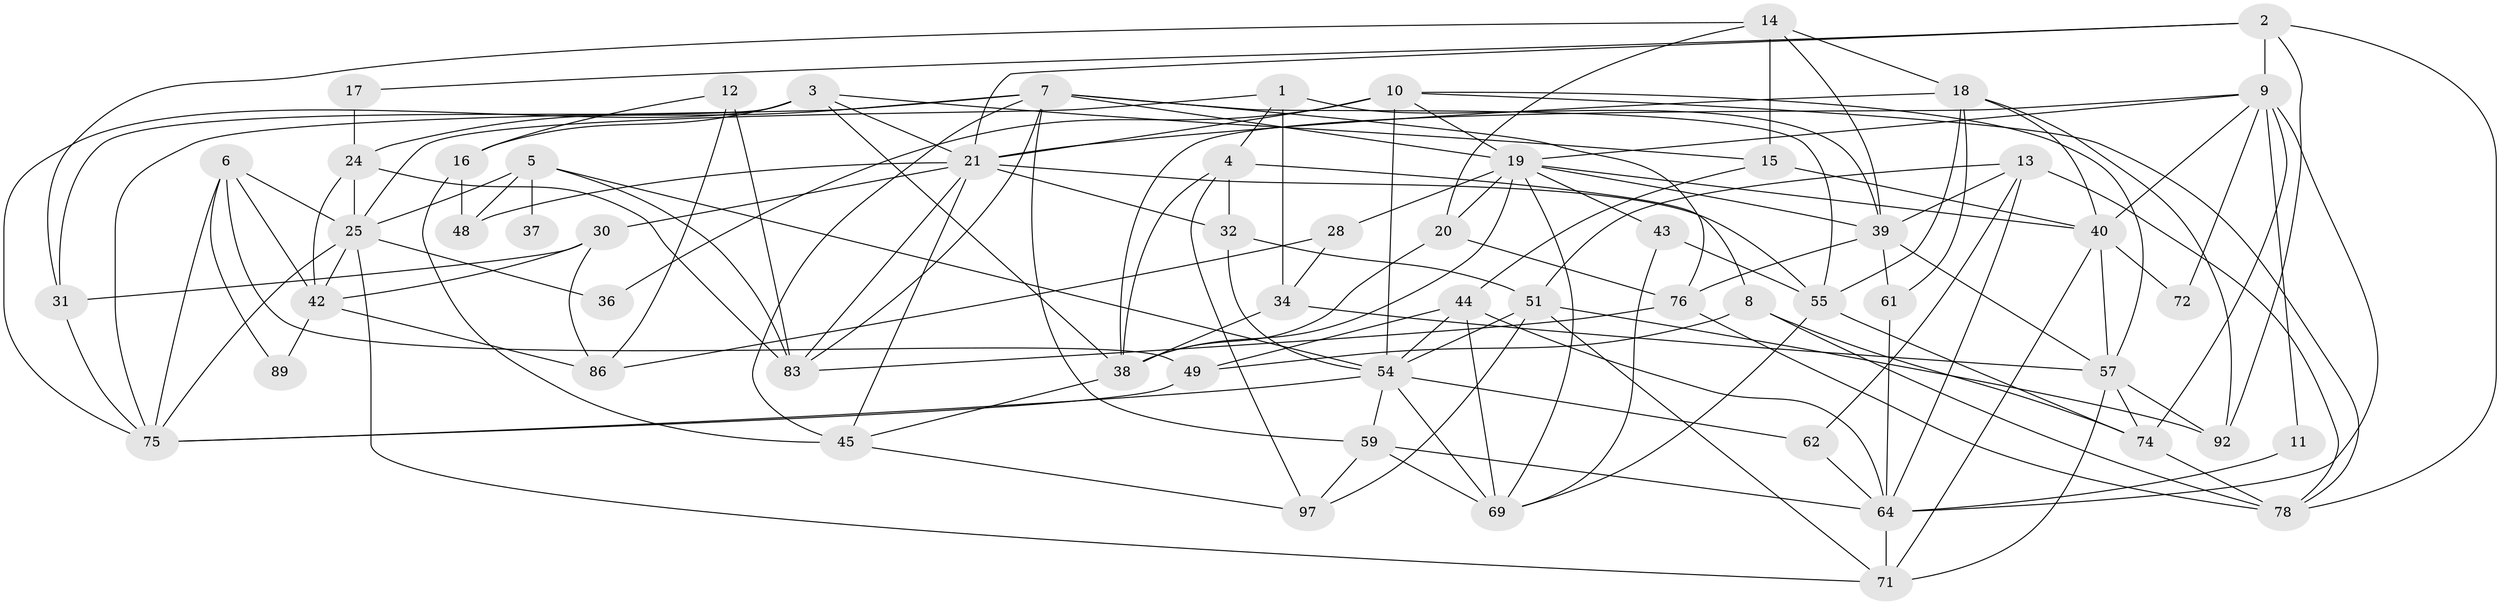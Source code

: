 // Generated by graph-tools (version 1.1) at 2025/52/02/27/25 19:52:09]
// undirected, 59 vertices, 148 edges
graph export_dot {
graph [start="1"]
  node [color=gray90,style=filled];
  1 [super="+90"];
  2 [super="+35"];
  3 [super="+50"];
  4 [super="+91"];
  5 [super="+87"];
  6 [super="+63"];
  7 [super="+26"];
  8 [super="+85"];
  9 [super="+56"];
  10 [super="+53"];
  11;
  12;
  13 [super="+47"];
  14 [super="+88"];
  15 [super="+52"];
  16 [super="+23"];
  17;
  18 [super="+68"];
  19 [super="+33"];
  20 [super="+22"];
  21 [super="+94"];
  24 [super="+29"];
  25 [super="+27"];
  28 [super="+41"];
  30 [super="+73"];
  31 [super="+60"];
  32;
  34 [super="+98"];
  36;
  37;
  38 [super="+46"];
  39 [super="+84"];
  40 [super="+58"];
  42;
  43;
  44 [super="+77"];
  45 [super="+96"];
  48;
  49;
  51 [super="+82"];
  54 [super="+70"];
  55 [super="+66"];
  57 [super="+67"];
  59 [super="+81"];
  61;
  62;
  64 [super="+65"];
  69 [super="+80"];
  71 [super="+99"];
  72;
  74;
  75 [super="+95"];
  76;
  78 [super="+79"];
  83 [super="+93"];
  86;
  89;
  92;
  97;
  1 -- 25;
  1 -- 39 [weight=2];
  1 -- 4;
  1 -- 34;
  2 -- 78;
  2 -- 17;
  2 -- 21;
  2 -- 9;
  2 -- 92;
  3 -- 38;
  3 -- 16;
  3 -- 75;
  3 -- 21;
  3 -- 31;
  3 -- 15;
  4 -- 32 [weight=2];
  4 -- 97;
  4 -- 8;
  4 -- 38;
  5 -- 48;
  5 -- 37 [weight=2];
  5 -- 83;
  5 -- 54;
  5 -- 25;
  6 -- 25;
  6 -- 42;
  6 -- 89;
  6 -- 49;
  6 -- 75;
  7 -- 76;
  7 -- 19;
  7 -- 83;
  7 -- 24;
  7 -- 59;
  7 -- 45;
  7 -- 55;
  7 -- 75;
  8 -- 49;
  8 -- 74;
  8 -- 78;
  9 -- 64;
  9 -- 11;
  9 -- 38;
  9 -- 40;
  9 -- 74;
  9 -- 72;
  9 -- 19;
  10 -- 57;
  10 -- 21;
  10 -- 19;
  10 -- 78;
  10 -- 36;
  10 -- 54;
  11 -- 64;
  12 -- 86;
  12 -- 16;
  12 -- 83;
  13 -- 62;
  13 -- 78;
  13 -- 64;
  13 -- 51;
  13 -- 39;
  14 -- 15;
  14 -- 39;
  14 -- 18;
  14 -- 31;
  14 -- 20;
  15 -- 44;
  15 -- 40;
  16 -- 45;
  16 -- 48;
  17 -- 24 [weight=2];
  18 -- 61;
  18 -- 21;
  18 -- 40;
  18 -- 92;
  18 -- 55;
  19 -- 43;
  19 -- 69;
  19 -- 38;
  19 -- 39;
  19 -- 40;
  19 -- 20;
  19 -- 28;
  20 -- 38;
  20 -- 76;
  21 -- 48;
  21 -- 55;
  21 -- 32;
  21 -- 83;
  21 -- 30 [weight=2];
  21 -- 45;
  24 -- 42;
  24 -- 25;
  24 -- 83;
  25 -- 71;
  25 -- 42;
  25 -- 36;
  25 -- 75;
  28 -- 34 [weight=2];
  28 -- 86;
  30 -- 86;
  30 -- 42;
  30 -- 31;
  31 -- 75;
  32 -- 54;
  32 -- 51;
  34 -- 38;
  34 -- 57;
  38 -- 45;
  39 -- 76;
  39 -- 61;
  39 -- 57;
  40 -- 72;
  40 -- 57;
  40 -- 71;
  42 -- 86;
  42 -- 89;
  43 -- 69;
  43 -- 55;
  44 -- 49;
  44 -- 69;
  44 -- 64;
  44 -- 54;
  45 -- 97;
  49 -- 75;
  51 -- 71;
  51 -- 54;
  51 -- 97;
  51 -- 92;
  54 -- 69;
  54 -- 62;
  54 -- 75;
  54 -- 59;
  55 -- 74;
  55 -- 69;
  57 -- 74;
  57 -- 92;
  57 -- 71;
  59 -- 97;
  59 -- 64;
  59 -- 69;
  61 -- 64;
  62 -- 64 [weight=2];
  64 -- 71;
  74 -- 78;
  76 -- 78;
  76 -- 83;
}
